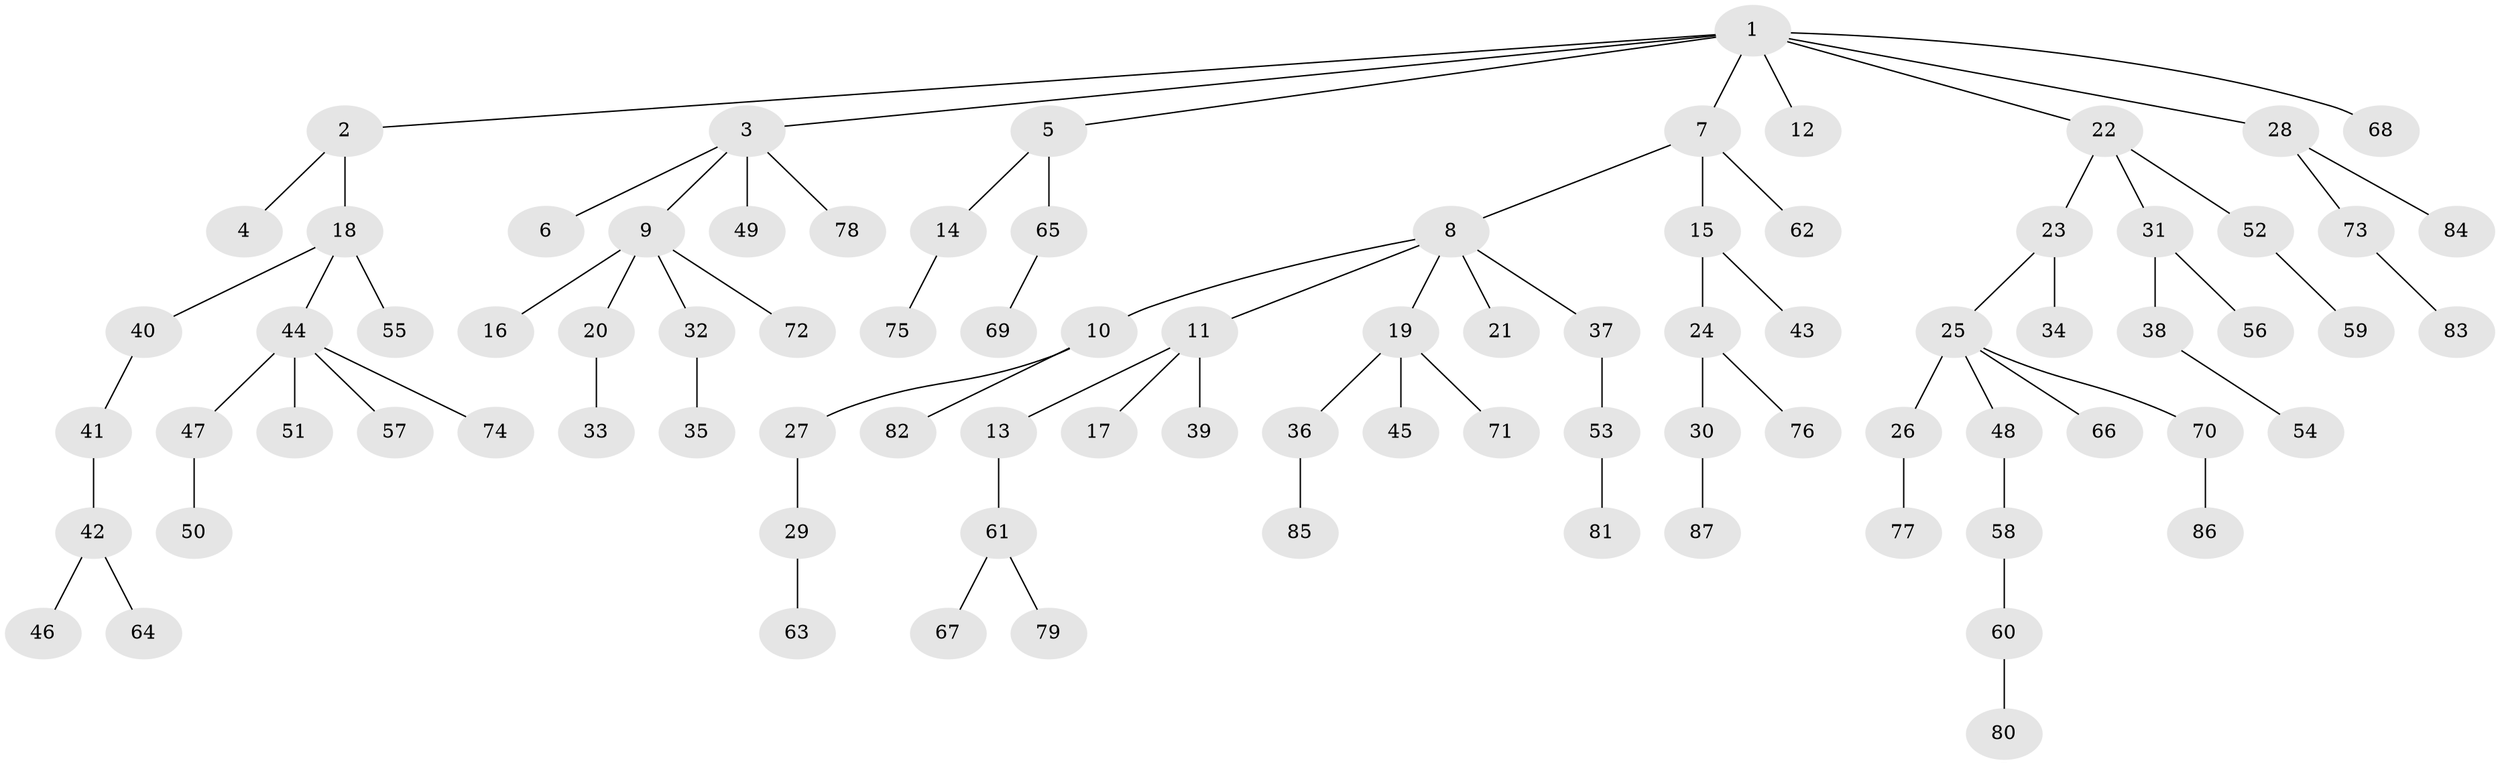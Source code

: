 // Generated by graph-tools (version 1.1) at 2025/50/03/09/25 03:50:21]
// undirected, 87 vertices, 86 edges
graph export_dot {
graph [start="1"]
  node [color=gray90,style=filled];
  1;
  2;
  3;
  4;
  5;
  6;
  7;
  8;
  9;
  10;
  11;
  12;
  13;
  14;
  15;
  16;
  17;
  18;
  19;
  20;
  21;
  22;
  23;
  24;
  25;
  26;
  27;
  28;
  29;
  30;
  31;
  32;
  33;
  34;
  35;
  36;
  37;
  38;
  39;
  40;
  41;
  42;
  43;
  44;
  45;
  46;
  47;
  48;
  49;
  50;
  51;
  52;
  53;
  54;
  55;
  56;
  57;
  58;
  59;
  60;
  61;
  62;
  63;
  64;
  65;
  66;
  67;
  68;
  69;
  70;
  71;
  72;
  73;
  74;
  75;
  76;
  77;
  78;
  79;
  80;
  81;
  82;
  83;
  84;
  85;
  86;
  87;
  1 -- 2;
  1 -- 3;
  1 -- 5;
  1 -- 7;
  1 -- 12;
  1 -- 22;
  1 -- 28;
  1 -- 68;
  2 -- 4;
  2 -- 18;
  3 -- 6;
  3 -- 9;
  3 -- 49;
  3 -- 78;
  5 -- 14;
  5 -- 65;
  7 -- 8;
  7 -- 15;
  7 -- 62;
  8 -- 10;
  8 -- 11;
  8 -- 19;
  8 -- 21;
  8 -- 37;
  9 -- 16;
  9 -- 20;
  9 -- 32;
  9 -- 72;
  10 -- 27;
  10 -- 82;
  11 -- 13;
  11 -- 17;
  11 -- 39;
  13 -- 61;
  14 -- 75;
  15 -- 24;
  15 -- 43;
  18 -- 40;
  18 -- 44;
  18 -- 55;
  19 -- 36;
  19 -- 45;
  19 -- 71;
  20 -- 33;
  22 -- 23;
  22 -- 31;
  22 -- 52;
  23 -- 25;
  23 -- 34;
  24 -- 30;
  24 -- 76;
  25 -- 26;
  25 -- 48;
  25 -- 66;
  25 -- 70;
  26 -- 77;
  27 -- 29;
  28 -- 73;
  28 -- 84;
  29 -- 63;
  30 -- 87;
  31 -- 38;
  31 -- 56;
  32 -- 35;
  36 -- 85;
  37 -- 53;
  38 -- 54;
  40 -- 41;
  41 -- 42;
  42 -- 46;
  42 -- 64;
  44 -- 47;
  44 -- 51;
  44 -- 57;
  44 -- 74;
  47 -- 50;
  48 -- 58;
  52 -- 59;
  53 -- 81;
  58 -- 60;
  60 -- 80;
  61 -- 67;
  61 -- 79;
  65 -- 69;
  70 -- 86;
  73 -- 83;
}
